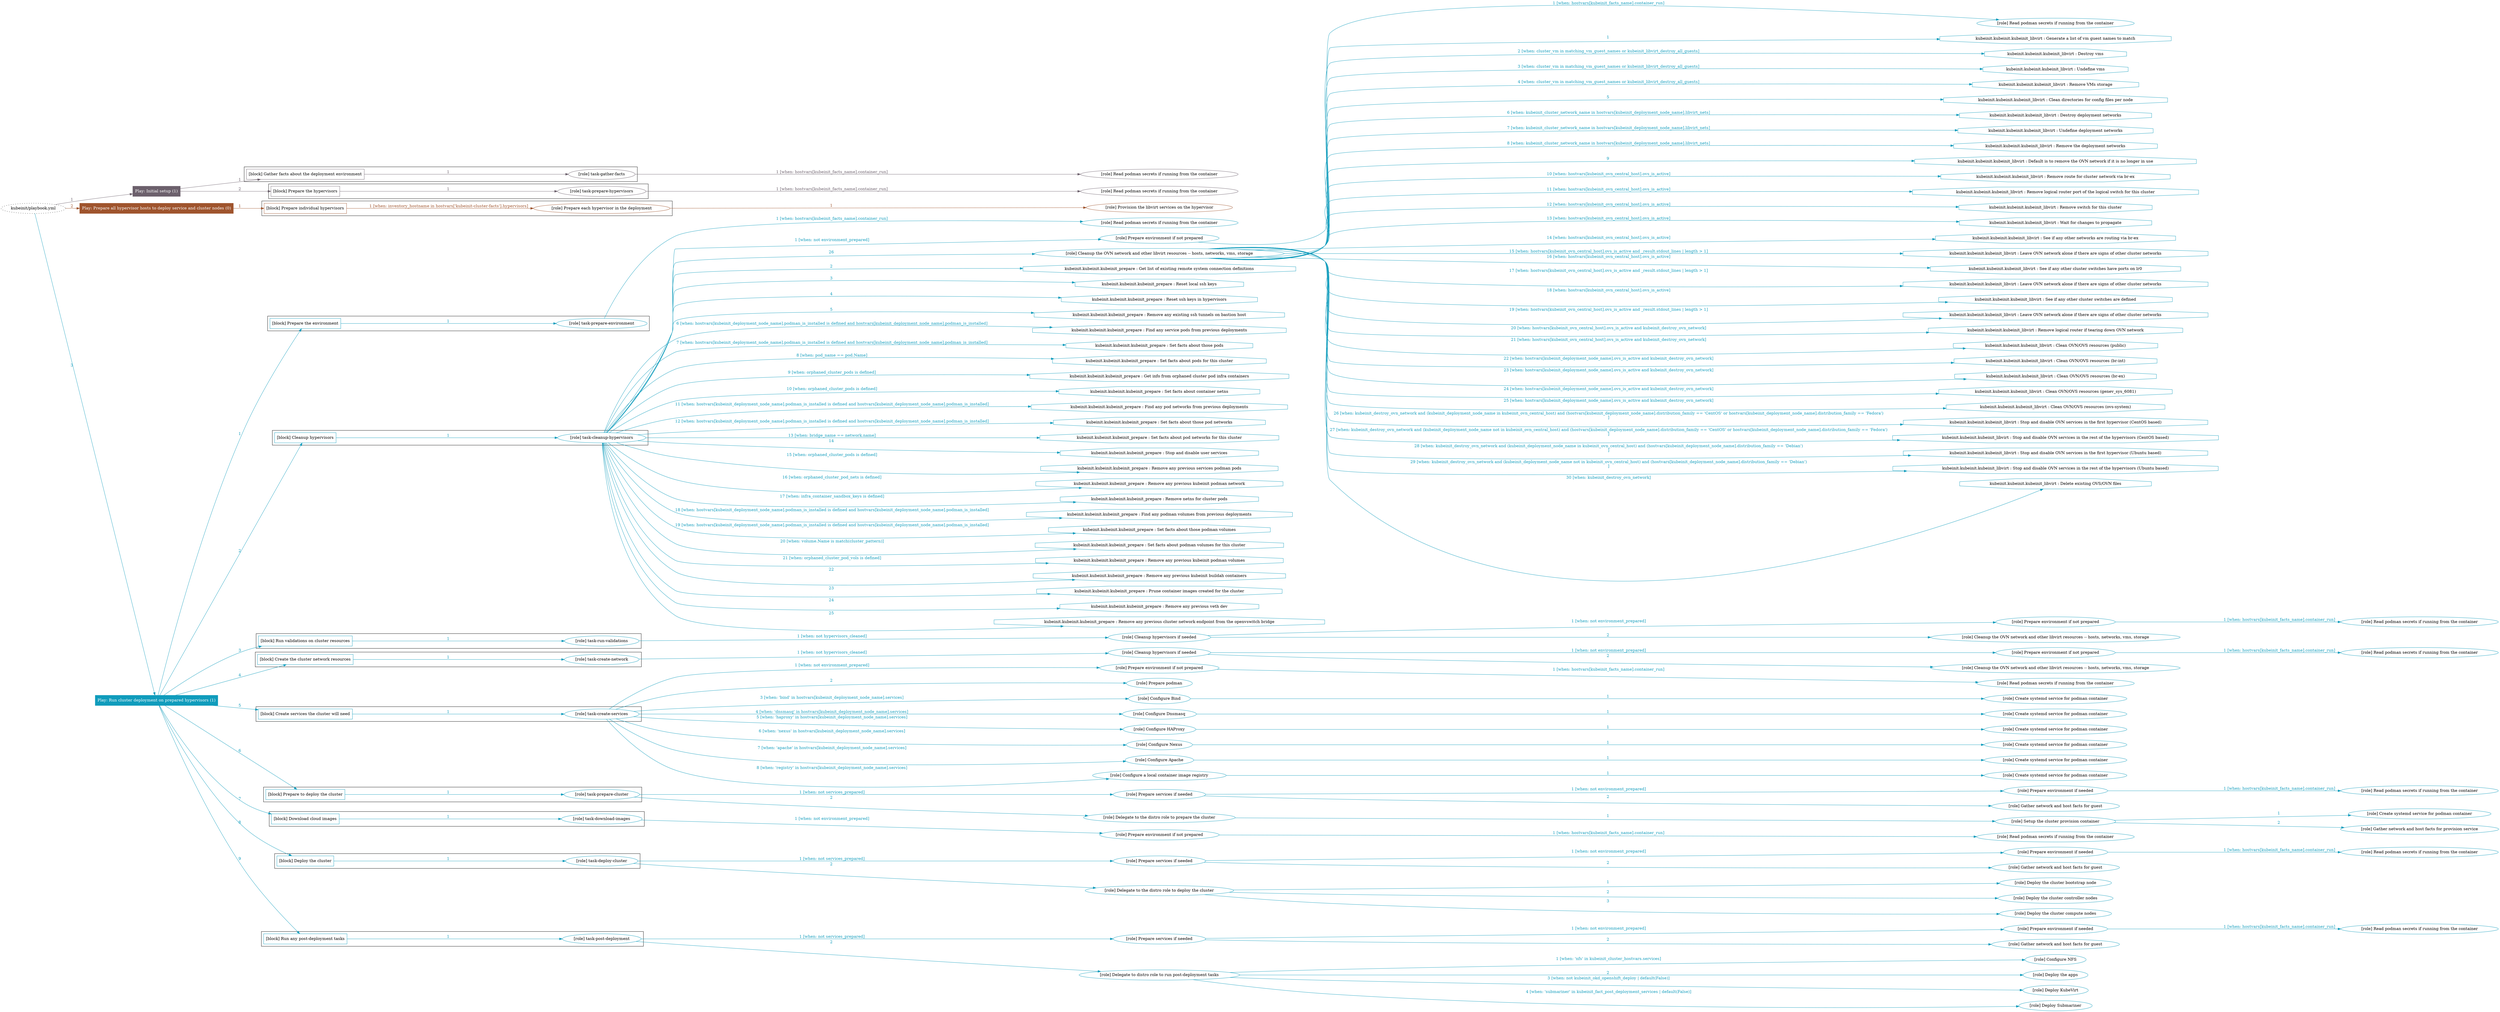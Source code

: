 digraph {
	graph [concentrate=true ordering=in rankdir=LR ratio=fill]
	edge [esep=5 sep=10]
	"kubeinit/playbook.yml" [id=root_node style=dotted]
	play_7ce07283 [label="Play: Initial setup (1)" color="#6c606c" fontcolor="#ffffff" id=play_7ce07283 shape=box style=filled tooltip=localhost]
	"kubeinit/playbook.yml" -> play_7ce07283 [label="1 " color="#6c606c" fontcolor="#6c606c" id=edge_ab648155 labeltooltip="1 " tooltip="1 "]
	subgraph "Read podman secrets if running from the container" {
		role_1d7cd7a5 [label="[role] Read podman secrets if running from the container" color="#6c606c" id=role_1d7cd7a5 tooltip="Read podman secrets if running from the container"]
	}
	subgraph "task-gather-facts" {
		role_a1975a27 [label="[role] task-gather-facts" color="#6c606c" id=role_a1975a27 tooltip="task-gather-facts"]
		role_a1975a27 -> role_1d7cd7a5 [label="1 [when: hostvars[kubeinit_facts_name].container_run]" color="#6c606c" fontcolor="#6c606c" id=edge_8298502c labeltooltip="1 [when: hostvars[kubeinit_facts_name].container_run]" tooltip="1 [when: hostvars[kubeinit_facts_name].container_run]"]
	}
	subgraph "Read podman secrets if running from the container" {
		role_a0ceb598 [label="[role] Read podman secrets if running from the container" color="#6c606c" id=role_a0ceb598 tooltip="Read podman secrets if running from the container"]
	}
	subgraph "task-prepare-hypervisors" {
		role_6a0e943c [label="[role] task-prepare-hypervisors" color="#6c606c" id=role_6a0e943c tooltip="task-prepare-hypervisors"]
		role_6a0e943c -> role_a0ceb598 [label="1 [when: hostvars[kubeinit_facts_name].container_run]" color="#6c606c" fontcolor="#6c606c" id=edge_dfb7cd92 labeltooltip="1 [when: hostvars[kubeinit_facts_name].container_run]" tooltip="1 [when: hostvars[kubeinit_facts_name].container_run]"]
	}
	subgraph "Play: Initial setup (1)" {
		play_7ce07283 -> block_84b85838 [label=1 color="#6c606c" fontcolor="#6c606c" id=edge_67232bbb labeltooltip=1 tooltip=1]
		subgraph cluster_block_84b85838 {
			block_84b85838 [label="[block] Gather facts about the deployment environment" color="#6c606c" id=block_84b85838 labeltooltip="Gather facts about the deployment environment" shape=box tooltip="Gather facts about the deployment environment"]
			block_84b85838 -> role_a1975a27 [label="1 " color="#6c606c" fontcolor="#6c606c" id=edge_656fdf6f labeltooltip="1 " tooltip="1 "]
		}
		play_7ce07283 -> block_c088a828 [label=2 color="#6c606c" fontcolor="#6c606c" id=edge_4413d29b labeltooltip=2 tooltip=2]
		subgraph cluster_block_c088a828 {
			block_c088a828 [label="[block] Prepare the hypervisors" color="#6c606c" id=block_c088a828 labeltooltip="Prepare the hypervisors" shape=box tooltip="Prepare the hypervisors"]
			block_c088a828 -> role_6a0e943c [label="1 " color="#6c606c" fontcolor="#6c606c" id=edge_bd5ff105 labeltooltip="1 " tooltip="1 "]
		}
	}
	play_f2fbcece [label="Play: Prepare all hypervisor hosts to deploy service and cluster nodes (0)" color="#9f542d" fontcolor="#ffffff" id=play_f2fbcece shape=box style=filled tooltip="Play: Prepare all hypervisor hosts to deploy service and cluster nodes (0)"]
	"kubeinit/playbook.yml" -> play_f2fbcece [label="2 " color="#9f542d" fontcolor="#9f542d" id=edge_5eee9ccd labeltooltip="2 " tooltip="2 "]
	subgraph "Provision the libvirt services on the hypervisor" {
		role_cdbfd213 [label="[role] Provision the libvirt services on the hypervisor" color="#9f542d" id=role_cdbfd213 tooltip="Provision the libvirt services on the hypervisor"]
	}
	subgraph "Prepare each hypervisor in the deployment" {
		role_f8763ce6 [label="[role] Prepare each hypervisor in the deployment" color="#9f542d" id=role_f8763ce6 tooltip="Prepare each hypervisor in the deployment"]
		role_f8763ce6 -> role_cdbfd213 [label="1 " color="#9f542d" fontcolor="#9f542d" id=edge_bef4ae54 labeltooltip="1 " tooltip="1 "]
	}
	subgraph "Play: Prepare all hypervisor hosts to deploy service and cluster nodes (0)" {
		play_f2fbcece -> block_8afe90f5 [label=1 color="#9f542d" fontcolor="#9f542d" id=edge_9f8c5c20 labeltooltip=1 tooltip=1]
		subgraph cluster_block_8afe90f5 {
			block_8afe90f5 [label="[block] Prepare individual hypervisors" color="#9f542d" id=block_8afe90f5 labeltooltip="Prepare individual hypervisors" shape=box tooltip="Prepare individual hypervisors"]
			block_8afe90f5 -> role_f8763ce6 [label="1 [when: inventory_hostname in hostvars['kubeinit-cluster-facts'].hypervisors]" color="#9f542d" fontcolor="#9f542d" id=edge_0e2db06c labeltooltip="1 [when: inventory_hostname in hostvars['kubeinit-cluster-facts'].hypervisors]" tooltip="1 [when: inventory_hostname in hostvars['kubeinit-cluster-facts'].hypervisors]"]
		}
	}
	play_aa8fb765 [label="Play: Run cluster deployment on prepared hypervisors (1)" color="#109cbc" fontcolor="#ffffff" id=play_aa8fb765 shape=box style=filled tooltip=localhost]
	"kubeinit/playbook.yml" -> play_aa8fb765 [label="3 " color="#109cbc" fontcolor="#109cbc" id=edge_6b703ed3 labeltooltip="3 " tooltip="3 "]
	subgraph "Read podman secrets if running from the container" {
		role_caafb275 [label="[role] Read podman secrets if running from the container" color="#109cbc" id=role_caafb275 tooltip="Read podman secrets if running from the container"]
	}
	subgraph "task-prepare-environment" {
		role_0d09ee5e [label="[role] task-prepare-environment" color="#109cbc" id=role_0d09ee5e tooltip="task-prepare-environment"]
		role_0d09ee5e -> role_caafb275 [label="1 [when: hostvars[kubeinit_facts_name].container_run]" color="#109cbc" fontcolor="#109cbc" id=edge_556b2f7b labeltooltip="1 [when: hostvars[kubeinit_facts_name].container_run]" tooltip="1 [when: hostvars[kubeinit_facts_name].container_run]"]
	}
	subgraph "Read podman secrets if running from the container" {
		role_e364e869 [label="[role] Read podman secrets if running from the container" color="#109cbc" id=role_e364e869 tooltip="Read podman secrets if running from the container"]
	}
	subgraph "Prepare environment if not prepared" {
		role_a2fae7d1 [label="[role] Prepare environment if not prepared" color="#109cbc" id=role_a2fae7d1 tooltip="Prepare environment if not prepared"]
		role_a2fae7d1 -> role_e364e869 [label="1 [when: hostvars[kubeinit_facts_name].container_run]" color="#109cbc" fontcolor="#109cbc" id=edge_6293282b labeltooltip="1 [when: hostvars[kubeinit_facts_name].container_run]" tooltip="1 [when: hostvars[kubeinit_facts_name].container_run]"]
	}
	subgraph "Cleanup the OVN network and other libvirt resources -- hosts, networks, vms, storage" {
		role_55640f33 [label="[role] Cleanup the OVN network and other libvirt resources -- hosts, networks, vms, storage" color="#109cbc" id=role_55640f33 tooltip="Cleanup the OVN network and other libvirt resources -- hosts, networks, vms, storage"]
		task_8f6b7d07 [label="kubeinit.kubeinit.kubeinit_libvirt : Generate a list of vm guest names to match" color="#109cbc" id=task_8f6b7d07 shape=octagon tooltip="kubeinit.kubeinit.kubeinit_libvirt : Generate a list of vm guest names to match"]
		role_55640f33 -> task_8f6b7d07 [label="1 " color="#109cbc" fontcolor="#109cbc" id=edge_3fa55539 labeltooltip="1 " tooltip="1 "]
		task_991ea199 [label="kubeinit.kubeinit.kubeinit_libvirt : Destroy vms" color="#109cbc" id=task_991ea199 shape=octagon tooltip="kubeinit.kubeinit.kubeinit_libvirt : Destroy vms"]
		role_55640f33 -> task_991ea199 [label="2 [when: cluster_vm in matching_vm_guest_names or kubeinit_libvirt_destroy_all_guests]" color="#109cbc" fontcolor="#109cbc" id=edge_344dc7c5 labeltooltip="2 [when: cluster_vm in matching_vm_guest_names or kubeinit_libvirt_destroy_all_guests]" tooltip="2 [when: cluster_vm in matching_vm_guest_names or kubeinit_libvirt_destroy_all_guests]"]
		task_a4d820ef [label="kubeinit.kubeinit.kubeinit_libvirt : Undefine vms" color="#109cbc" id=task_a4d820ef shape=octagon tooltip="kubeinit.kubeinit.kubeinit_libvirt : Undefine vms"]
		role_55640f33 -> task_a4d820ef [label="3 [when: cluster_vm in matching_vm_guest_names or kubeinit_libvirt_destroy_all_guests]" color="#109cbc" fontcolor="#109cbc" id=edge_bbf5788b labeltooltip="3 [when: cluster_vm in matching_vm_guest_names or kubeinit_libvirt_destroy_all_guests]" tooltip="3 [when: cluster_vm in matching_vm_guest_names or kubeinit_libvirt_destroy_all_guests]"]
		task_ec9c20f4 [label="kubeinit.kubeinit.kubeinit_libvirt : Remove VMs storage" color="#109cbc" id=task_ec9c20f4 shape=octagon tooltip="kubeinit.kubeinit.kubeinit_libvirt : Remove VMs storage"]
		role_55640f33 -> task_ec9c20f4 [label="4 [when: cluster_vm in matching_vm_guest_names or kubeinit_libvirt_destroy_all_guests]" color="#109cbc" fontcolor="#109cbc" id=edge_38468b23 labeltooltip="4 [when: cluster_vm in matching_vm_guest_names or kubeinit_libvirt_destroy_all_guests]" tooltip="4 [when: cluster_vm in matching_vm_guest_names or kubeinit_libvirt_destroy_all_guests]"]
		task_17b4b72e [label="kubeinit.kubeinit.kubeinit_libvirt : Clean directories for config files per node" color="#109cbc" id=task_17b4b72e shape=octagon tooltip="kubeinit.kubeinit.kubeinit_libvirt : Clean directories for config files per node"]
		role_55640f33 -> task_17b4b72e [label="5 " color="#109cbc" fontcolor="#109cbc" id=edge_30edb1db labeltooltip="5 " tooltip="5 "]
		task_9cc71a3f [label="kubeinit.kubeinit.kubeinit_libvirt : Destroy deployment networks" color="#109cbc" id=task_9cc71a3f shape=octagon tooltip="kubeinit.kubeinit.kubeinit_libvirt : Destroy deployment networks"]
		role_55640f33 -> task_9cc71a3f [label="6 [when: kubeinit_cluster_network_name in hostvars[kubeinit_deployment_node_name].libvirt_nets]" color="#109cbc" fontcolor="#109cbc" id=edge_59146d42 labeltooltip="6 [when: kubeinit_cluster_network_name in hostvars[kubeinit_deployment_node_name].libvirt_nets]" tooltip="6 [when: kubeinit_cluster_network_name in hostvars[kubeinit_deployment_node_name].libvirt_nets]"]
		task_d4451bb8 [label="kubeinit.kubeinit.kubeinit_libvirt : Undefine deployment networks" color="#109cbc" id=task_d4451bb8 shape=octagon tooltip="kubeinit.kubeinit.kubeinit_libvirt : Undefine deployment networks"]
		role_55640f33 -> task_d4451bb8 [label="7 [when: kubeinit_cluster_network_name in hostvars[kubeinit_deployment_node_name].libvirt_nets]" color="#109cbc" fontcolor="#109cbc" id=edge_1b2b99fb labeltooltip="7 [when: kubeinit_cluster_network_name in hostvars[kubeinit_deployment_node_name].libvirt_nets]" tooltip="7 [when: kubeinit_cluster_network_name in hostvars[kubeinit_deployment_node_name].libvirt_nets]"]
		task_8df2decd [label="kubeinit.kubeinit.kubeinit_libvirt : Remove the deployment networks" color="#109cbc" id=task_8df2decd shape=octagon tooltip="kubeinit.kubeinit.kubeinit_libvirt : Remove the deployment networks"]
		role_55640f33 -> task_8df2decd [label="8 [when: kubeinit_cluster_network_name in hostvars[kubeinit_deployment_node_name].libvirt_nets]" color="#109cbc" fontcolor="#109cbc" id=edge_368ac1aa labeltooltip="8 [when: kubeinit_cluster_network_name in hostvars[kubeinit_deployment_node_name].libvirt_nets]" tooltip="8 [when: kubeinit_cluster_network_name in hostvars[kubeinit_deployment_node_name].libvirt_nets]"]
		task_489c5ab5 [label="kubeinit.kubeinit.kubeinit_libvirt : Default is to remove the OVN network if it is no longer in use" color="#109cbc" id=task_489c5ab5 shape=octagon tooltip="kubeinit.kubeinit.kubeinit_libvirt : Default is to remove the OVN network if it is no longer in use"]
		role_55640f33 -> task_489c5ab5 [label="9 " color="#109cbc" fontcolor="#109cbc" id=edge_668341fb labeltooltip="9 " tooltip="9 "]
		task_8954843e [label="kubeinit.kubeinit.kubeinit_libvirt : Remove route for cluster network via br-ex" color="#109cbc" id=task_8954843e shape=octagon tooltip="kubeinit.kubeinit.kubeinit_libvirt : Remove route for cluster network via br-ex"]
		role_55640f33 -> task_8954843e [label="10 [when: hostvars[kubeinit_ovn_central_host].ovs_is_active]" color="#109cbc" fontcolor="#109cbc" id=edge_29a0bfa0 labeltooltip="10 [when: hostvars[kubeinit_ovn_central_host].ovs_is_active]" tooltip="10 [when: hostvars[kubeinit_ovn_central_host].ovs_is_active]"]
		task_dd996ae8 [label="kubeinit.kubeinit.kubeinit_libvirt : Remove logical router port of the logical switch for this cluster" color="#109cbc" id=task_dd996ae8 shape=octagon tooltip="kubeinit.kubeinit.kubeinit_libvirt : Remove logical router port of the logical switch for this cluster"]
		role_55640f33 -> task_dd996ae8 [label="11 [when: hostvars[kubeinit_ovn_central_host].ovs_is_active]" color="#109cbc" fontcolor="#109cbc" id=edge_e532ce1c labeltooltip="11 [when: hostvars[kubeinit_ovn_central_host].ovs_is_active]" tooltip="11 [when: hostvars[kubeinit_ovn_central_host].ovs_is_active]"]
		task_c5e84f59 [label="kubeinit.kubeinit.kubeinit_libvirt : Remove switch for this cluster" color="#109cbc" id=task_c5e84f59 shape=octagon tooltip="kubeinit.kubeinit.kubeinit_libvirt : Remove switch for this cluster"]
		role_55640f33 -> task_c5e84f59 [label="12 [when: hostvars[kubeinit_ovn_central_host].ovs_is_active]" color="#109cbc" fontcolor="#109cbc" id=edge_fdc90e19 labeltooltip="12 [when: hostvars[kubeinit_ovn_central_host].ovs_is_active]" tooltip="12 [when: hostvars[kubeinit_ovn_central_host].ovs_is_active]"]
		task_ada3ea4c [label="kubeinit.kubeinit.kubeinit_libvirt : Wait for changes to propagate" color="#109cbc" id=task_ada3ea4c shape=octagon tooltip="kubeinit.kubeinit.kubeinit_libvirt : Wait for changes to propagate"]
		role_55640f33 -> task_ada3ea4c [label="13 [when: hostvars[kubeinit_ovn_central_host].ovs_is_active]" color="#109cbc" fontcolor="#109cbc" id=edge_5c32fea0 labeltooltip="13 [when: hostvars[kubeinit_ovn_central_host].ovs_is_active]" tooltip="13 [when: hostvars[kubeinit_ovn_central_host].ovs_is_active]"]
		task_10d482c1 [label="kubeinit.kubeinit.kubeinit_libvirt : See if any other networks are routing via br-ex" color="#109cbc" id=task_10d482c1 shape=octagon tooltip="kubeinit.kubeinit.kubeinit_libvirt : See if any other networks are routing via br-ex"]
		role_55640f33 -> task_10d482c1 [label="14 [when: hostvars[kubeinit_ovn_central_host].ovs_is_active]" color="#109cbc" fontcolor="#109cbc" id=edge_51ba48e0 labeltooltip="14 [when: hostvars[kubeinit_ovn_central_host].ovs_is_active]" tooltip="14 [when: hostvars[kubeinit_ovn_central_host].ovs_is_active]"]
		task_18033a4f [label="kubeinit.kubeinit.kubeinit_libvirt : Leave OVN network alone if there are signs of other cluster networks" color="#109cbc" id=task_18033a4f shape=octagon tooltip="kubeinit.kubeinit.kubeinit_libvirt : Leave OVN network alone if there are signs of other cluster networks"]
		role_55640f33 -> task_18033a4f [label="15 [when: hostvars[kubeinit_ovn_central_host].ovs_is_active and _result.stdout_lines | length > 1]" color="#109cbc" fontcolor="#109cbc" id=edge_dc621241 labeltooltip="15 [when: hostvars[kubeinit_ovn_central_host].ovs_is_active and _result.stdout_lines | length > 1]" tooltip="15 [when: hostvars[kubeinit_ovn_central_host].ovs_is_active and _result.stdout_lines | length > 1]"]
		task_7df0b680 [label="kubeinit.kubeinit.kubeinit_libvirt : See if any other cluster switches have ports on lr0" color="#109cbc" id=task_7df0b680 shape=octagon tooltip="kubeinit.kubeinit.kubeinit_libvirt : See if any other cluster switches have ports on lr0"]
		role_55640f33 -> task_7df0b680 [label="16 [when: hostvars[kubeinit_ovn_central_host].ovs_is_active]" color="#109cbc" fontcolor="#109cbc" id=edge_982f5ce0 labeltooltip="16 [when: hostvars[kubeinit_ovn_central_host].ovs_is_active]" tooltip="16 [when: hostvars[kubeinit_ovn_central_host].ovs_is_active]"]
		task_290ab3f0 [label="kubeinit.kubeinit.kubeinit_libvirt : Leave OVN network alone if there are signs of other cluster networks" color="#109cbc" id=task_290ab3f0 shape=octagon tooltip="kubeinit.kubeinit.kubeinit_libvirt : Leave OVN network alone if there are signs of other cluster networks"]
		role_55640f33 -> task_290ab3f0 [label="17 [when: hostvars[kubeinit_ovn_central_host].ovs_is_active and _result.stdout_lines | length > 1]" color="#109cbc" fontcolor="#109cbc" id=edge_a6745d8c labeltooltip="17 [when: hostvars[kubeinit_ovn_central_host].ovs_is_active and _result.stdout_lines | length > 1]" tooltip="17 [when: hostvars[kubeinit_ovn_central_host].ovs_is_active and _result.stdout_lines | length > 1]"]
		task_61194f8f [label="kubeinit.kubeinit.kubeinit_libvirt : See if any other cluster switches are defined" color="#109cbc" id=task_61194f8f shape=octagon tooltip="kubeinit.kubeinit.kubeinit_libvirt : See if any other cluster switches are defined"]
		role_55640f33 -> task_61194f8f [label="18 [when: hostvars[kubeinit_ovn_central_host].ovs_is_active]" color="#109cbc" fontcolor="#109cbc" id=edge_2c577bb2 labeltooltip="18 [when: hostvars[kubeinit_ovn_central_host].ovs_is_active]" tooltip="18 [when: hostvars[kubeinit_ovn_central_host].ovs_is_active]"]
		task_321d6d0c [label="kubeinit.kubeinit.kubeinit_libvirt : Leave OVN network alone if there are signs of other cluster networks" color="#109cbc" id=task_321d6d0c shape=octagon tooltip="kubeinit.kubeinit.kubeinit_libvirt : Leave OVN network alone if there are signs of other cluster networks"]
		role_55640f33 -> task_321d6d0c [label="19 [when: hostvars[kubeinit_ovn_central_host].ovs_is_active and _result.stdout_lines | length > 1]" color="#109cbc" fontcolor="#109cbc" id=edge_ea04cc3d labeltooltip="19 [when: hostvars[kubeinit_ovn_central_host].ovs_is_active and _result.stdout_lines | length > 1]" tooltip="19 [when: hostvars[kubeinit_ovn_central_host].ovs_is_active and _result.stdout_lines | length > 1]"]
		task_0e2d196e [label="kubeinit.kubeinit.kubeinit_libvirt : Remove logical router if tearing down OVN network" color="#109cbc" id=task_0e2d196e shape=octagon tooltip="kubeinit.kubeinit.kubeinit_libvirt : Remove logical router if tearing down OVN network"]
		role_55640f33 -> task_0e2d196e [label="20 [when: hostvars[kubeinit_ovn_central_host].ovs_is_active and kubeinit_destroy_ovn_network]" color="#109cbc" fontcolor="#109cbc" id=edge_0f1d146e labeltooltip="20 [when: hostvars[kubeinit_ovn_central_host].ovs_is_active and kubeinit_destroy_ovn_network]" tooltip="20 [when: hostvars[kubeinit_ovn_central_host].ovs_is_active and kubeinit_destroy_ovn_network]"]
		task_413323e5 [label="kubeinit.kubeinit.kubeinit_libvirt : Clean OVN/OVS resources (public)" color="#109cbc" id=task_413323e5 shape=octagon tooltip="kubeinit.kubeinit.kubeinit_libvirt : Clean OVN/OVS resources (public)"]
		role_55640f33 -> task_413323e5 [label="21 [when: hostvars[kubeinit_ovn_central_host].ovs_is_active and kubeinit_destroy_ovn_network]" color="#109cbc" fontcolor="#109cbc" id=edge_0a3e233e labeltooltip="21 [when: hostvars[kubeinit_ovn_central_host].ovs_is_active and kubeinit_destroy_ovn_network]" tooltip="21 [when: hostvars[kubeinit_ovn_central_host].ovs_is_active and kubeinit_destroy_ovn_network]"]
		task_7f114550 [label="kubeinit.kubeinit.kubeinit_libvirt : Clean OVN/OVS resources (br-int)" color="#109cbc" id=task_7f114550 shape=octagon tooltip="kubeinit.kubeinit.kubeinit_libvirt : Clean OVN/OVS resources (br-int)"]
		role_55640f33 -> task_7f114550 [label="22 [when: hostvars[kubeinit_deployment_node_name].ovs_is_active and kubeinit_destroy_ovn_network]" color="#109cbc" fontcolor="#109cbc" id=edge_831968b7 labeltooltip="22 [when: hostvars[kubeinit_deployment_node_name].ovs_is_active and kubeinit_destroy_ovn_network]" tooltip="22 [when: hostvars[kubeinit_deployment_node_name].ovs_is_active and kubeinit_destroy_ovn_network]"]
		task_c98f8fba [label="kubeinit.kubeinit.kubeinit_libvirt : Clean OVN/OVS resources (br-ex)" color="#109cbc" id=task_c98f8fba shape=octagon tooltip="kubeinit.kubeinit.kubeinit_libvirt : Clean OVN/OVS resources (br-ex)"]
		role_55640f33 -> task_c98f8fba [label="23 [when: hostvars[kubeinit_deployment_node_name].ovs_is_active and kubeinit_destroy_ovn_network]" color="#109cbc" fontcolor="#109cbc" id=edge_f7a87117 labeltooltip="23 [when: hostvars[kubeinit_deployment_node_name].ovs_is_active and kubeinit_destroy_ovn_network]" tooltip="23 [when: hostvars[kubeinit_deployment_node_name].ovs_is_active and kubeinit_destroy_ovn_network]"]
		task_e5c8cf37 [label="kubeinit.kubeinit.kubeinit_libvirt : Clean OVN/OVS resources (genev_sys_6081)" color="#109cbc" id=task_e5c8cf37 shape=octagon tooltip="kubeinit.kubeinit.kubeinit_libvirt : Clean OVN/OVS resources (genev_sys_6081)"]
		role_55640f33 -> task_e5c8cf37 [label="24 [when: hostvars[kubeinit_deployment_node_name].ovs_is_active and kubeinit_destroy_ovn_network]" color="#109cbc" fontcolor="#109cbc" id=edge_37c2eb43 labeltooltip="24 [when: hostvars[kubeinit_deployment_node_name].ovs_is_active and kubeinit_destroy_ovn_network]" tooltip="24 [when: hostvars[kubeinit_deployment_node_name].ovs_is_active and kubeinit_destroy_ovn_network]"]
		task_41f85b43 [label="kubeinit.kubeinit.kubeinit_libvirt : Clean OVN/OVS resources (ovs-system)" color="#109cbc" id=task_41f85b43 shape=octagon tooltip="kubeinit.kubeinit.kubeinit_libvirt : Clean OVN/OVS resources (ovs-system)"]
		role_55640f33 -> task_41f85b43 [label="25 [when: hostvars[kubeinit_deployment_node_name].ovs_is_active and kubeinit_destroy_ovn_network]" color="#109cbc" fontcolor="#109cbc" id=edge_aff68711 labeltooltip="25 [when: hostvars[kubeinit_deployment_node_name].ovs_is_active and kubeinit_destroy_ovn_network]" tooltip="25 [when: hostvars[kubeinit_deployment_node_name].ovs_is_active and kubeinit_destroy_ovn_network]"]
		task_aa74915b [label="kubeinit.kubeinit.kubeinit_libvirt : Stop and disable OVN services in the first hypervisor (CentOS based)" color="#109cbc" id=task_aa74915b shape=octagon tooltip="kubeinit.kubeinit.kubeinit_libvirt : Stop and disable OVN services in the first hypervisor (CentOS based)"]
		role_55640f33 -> task_aa74915b [label="26 [when: kubeinit_destroy_ovn_network and (kubeinit_deployment_node_name in kubeinit_ovn_central_host) and (hostvars[kubeinit_deployment_node_name].distribution_family == 'CentOS' or hostvars[kubeinit_deployment_node_name].distribution_family == 'Fedora')
]" color="#109cbc" fontcolor="#109cbc" id=edge_d2b9e515 labeltooltip="26 [when: kubeinit_destroy_ovn_network and (kubeinit_deployment_node_name in kubeinit_ovn_central_host) and (hostvars[kubeinit_deployment_node_name].distribution_family == 'CentOS' or hostvars[kubeinit_deployment_node_name].distribution_family == 'Fedora')
]" tooltip="26 [when: kubeinit_destroy_ovn_network and (kubeinit_deployment_node_name in kubeinit_ovn_central_host) and (hostvars[kubeinit_deployment_node_name].distribution_family == 'CentOS' or hostvars[kubeinit_deployment_node_name].distribution_family == 'Fedora')
]"]
		task_ce3deba4 [label="kubeinit.kubeinit.kubeinit_libvirt : Stop and disable OVN services in the rest of the hypervisors (CentOS based)" color="#109cbc" id=task_ce3deba4 shape=octagon tooltip="kubeinit.kubeinit.kubeinit_libvirt : Stop and disable OVN services in the rest of the hypervisors (CentOS based)"]
		role_55640f33 -> task_ce3deba4 [label="27 [when: kubeinit_destroy_ovn_network and (kubeinit_deployment_node_name not in kubeinit_ovn_central_host) and (hostvars[kubeinit_deployment_node_name].distribution_family == 'CentOS' or hostvars[kubeinit_deployment_node_name].distribution_family == 'Fedora')
]" color="#109cbc" fontcolor="#109cbc" id=edge_93a79254 labeltooltip="27 [when: kubeinit_destroy_ovn_network and (kubeinit_deployment_node_name not in kubeinit_ovn_central_host) and (hostvars[kubeinit_deployment_node_name].distribution_family == 'CentOS' or hostvars[kubeinit_deployment_node_name].distribution_family == 'Fedora')
]" tooltip="27 [when: kubeinit_destroy_ovn_network and (kubeinit_deployment_node_name not in kubeinit_ovn_central_host) and (hostvars[kubeinit_deployment_node_name].distribution_family == 'CentOS' or hostvars[kubeinit_deployment_node_name].distribution_family == 'Fedora')
]"]
		task_78f90348 [label="kubeinit.kubeinit.kubeinit_libvirt : Stop and disable OVN services in the first hypervisor (Ubuntu based)" color="#109cbc" id=task_78f90348 shape=octagon tooltip="kubeinit.kubeinit.kubeinit_libvirt : Stop and disable OVN services in the first hypervisor (Ubuntu based)"]
		role_55640f33 -> task_78f90348 [label="28 [when: kubeinit_destroy_ovn_network and (kubeinit_deployment_node_name in kubeinit_ovn_central_host) and (hostvars[kubeinit_deployment_node_name].distribution_family == 'Debian')
]" color="#109cbc" fontcolor="#109cbc" id=edge_c9349e47 labeltooltip="28 [when: kubeinit_destroy_ovn_network and (kubeinit_deployment_node_name in kubeinit_ovn_central_host) and (hostvars[kubeinit_deployment_node_name].distribution_family == 'Debian')
]" tooltip="28 [when: kubeinit_destroy_ovn_network and (kubeinit_deployment_node_name in kubeinit_ovn_central_host) and (hostvars[kubeinit_deployment_node_name].distribution_family == 'Debian')
]"]
		task_f3dbba58 [label="kubeinit.kubeinit.kubeinit_libvirt : Stop and disable OVN services in the rest of the hypervisors (Ubuntu based)" color="#109cbc" id=task_f3dbba58 shape=octagon tooltip="kubeinit.kubeinit.kubeinit_libvirt : Stop and disable OVN services in the rest of the hypervisors (Ubuntu based)"]
		role_55640f33 -> task_f3dbba58 [label="29 [when: kubeinit_destroy_ovn_network and (kubeinit_deployment_node_name not in kubeinit_ovn_central_host) and (hostvars[kubeinit_deployment_node_name].distribution_family == 'Debian')
]" color="#109cbc" fontcolor="#109cbc" id=edge_bd91157d labeltooltip="29 [when: kubeinit_destroy_ovn_network and (kubeinit_deployment_node_name not in kubeinit_ovn_central_host) and (hostvars[kubeinit_deployment_node_name].distribution_family == 'Debian')
]" tooltip="29 [when: kubeinit_destroy_ovn_network and (kubeinit_deployment_node_name not in kubeinit_ovn_central_host) and (hostvars[kubeinit_deployment_node_name].distribution_family == 'Debian')
]"]
		task_7622ab95 [label="kubeinit.kubeinit.kubeinit_libvirt : Delete existing OVS/OVN files" color="#109cbc" id=task_7622ab95 shape=octagon tooltip="kubeinit.kubeinit.kubeinit_libvirt : Delete existing OVS/OVN files"]
		role_55640f33 -> task_7622ab95 [label="30 [when: kubeinit_destroy_ovn_network]" color="#109cbc" fontcolor="#109cbc" id=edge_d7d580ea labeltooltip="30 [when: kubeinit_destroy_ovn_network]" tooltip="30 [when: kubeinit_destroy_ovn_network]"]
	}
	subgraph "task-cleanup-hypervisors" {
		role_3f5da18e [label="[role] task-cleanup-hypervisors" color="#109cbc" id=role_3f5da18e tooltip="task-cleanup-hypervisors"]
		role_3f5da18e -> role_a2fae7d1 [label="1 [when: not environment_prepared]" color="#109cbc" fontcolor="#109cbc" id=edge_304e0dcf labeltooltip="1 [when: not environment_prepared]" tooltip="1 [when: not environment_prepared]"]
		task_ea5a5d9b [label="kubeinit.kubeinit.kubeinit_prepare : Get list of existing remote system connection definitions" color="#109cbc" id=task_ea5a5d9b shape=octagon tooltip="kubeinit.kubeinit.kubeinit_prepare : Get list of existing remote system connection definitions"]
		role_3f5da18e -> task_ea5a5d9b [label="2 " color="#109cbc" fontcolor="#109cbc" id=edge_20fb5dfc labeltooltip="2 " tooltip="2 "]
		task_e172547c [label="kubeinit.kubeinit.kubeinit_prepare : Reset local ssh keys" color="#109cbc" id=task_e172547c shape=octagon tooltip="kubeinit.kubeinit.kubeinit_prepare : Reset local ssh keys"]
		role_3f5da18e -> task_e172547c [label="3 " color="#109cbc" fontcolor="#109cbc" id=edge_a7abb3f3 labeltooltip="3 " tooltip="3 "]
		task_d238e9a7 [label="kubeinit.kubeinit.kubeinit_prepare : Reset ssh keys in hypervisors" color="#109cbc" id=task_d238e9a7 shape=octagon tooltip="kubeinit.kubeinit.kubeinit_prepare : Reset ssh keys in hypervisors"]
		role_3f5da18e -> task_d238e9a7 [label="4 " color="#109cbc" fontcolor="#109cbc" id=edge_c79a1dd3 labeltooltip="4 " tooltip="4 "]
		task_5d383034 [label="kubeinit.kubeinit.kubeinit_prepare : Remove any existing ssh tunnels on bastion host" color="#109cbc" id=task_5d383034 shape=octagon tooltip="kubeinit.kubeinit.kubeinit_prepare : Remove any existing ssh tunnels on bastion host"]
		role_3f5da18e -> task_5d383034 [label="5 " color="#109cbc" fontcolor="#109cbc" id=edge_e244de7f labeltooltip="5 " tooltip="5 "]
		task_46330331 [label="kubeinit.kubeinit.kubeinit_prepare : Find any service pods from previous deployments" color="#109cbc" id=task_46330331 shape=octagon tooltip="kubeinit.kubeinit.kubeinit_prepare : Find any service pods from previous deployments"]
		role_3f5da18e -> task_46330331 [label="6 [when: hostvars[kubeinit_deployment_node_name].podman_is_installed is defined and hostvars[kubeinit_deployment_node_name].podman_is_installed]" color="#109cbc" fontcolor="#109cbc" id=edge_9882098b labeltooltip="6 [when: hostvars[kubeinit_deployment_node_name].podman_is_installed is defined and hostvars[kubeinit_deployment_node_name].podman_is_installed]" tooltip="6 [when: hostvars[kubeinit_deployment_node_name].podman_is_installed is defined and hostvars[kubeinit_deployment_node_name].podman_is_installed]"]
		task_ca5d8c24 [label="kubeinit.kubeinit.kubeinit_prepare : Set facts about those pods" color="#109cbc" id=task_ca5d8c24 shape=octagon tooltip="kubeinit.kubeinit.kubeinit_prepare : Set facts about those pods"]
		role_3f5da18e -> task_ca5d8c24 [label="7 [when: hostvars[kubeinit_deployment_node_name].podman_is_installed is defined and hostvars[kubeinit_deployment_node_name].podman_is_installed]" color="#109cbc" fontcolor="#109cbc" id=edge_b1705dad labeltooltip="7 [when: hostvars[kubeinit_deployment_node_name].podman_is_installed is defined and hostvars[kubeinit_deployment_node_name].podman_is_installed]" tooltip="7 [when: hostvars[kubeinit_deployment_node_name].podman_is_installed is defined and hostvars[kubeinit_deployment_node_name].podman_is_installed]"]
		task_feb188c8 [label="kubeinit.kubeinit.kubeinit_prepare : Set facts about pods for this cluster" color="#109cbc" id=task_feb188c8 shape=octagon tooltip="kubeinit.kubeinit.kubeinit_prepare : Set facts about pods for this cluster"]
		role_3f5da18e -> task_feb188c8 [label="8 [when: pod_name == pod.Name]" color="#109cbc" fontcolor="#109cbc" id=edge_bf65d15f labeltooltip="8 [when: pod_name == pod.Name]" tooltip="8 [when: pod_name == pod.Name]"]
		task_b509a44b [label="kubeinit.kubeinit.kubeinit_prepare : Get info from orphaned cluster pod infra containers" color="#109cbc" id=task_b509a44b shape=octagon tooltip="kubeinit.kubeinit.kubeinit_prepare : Get info from orphaned cluster pod infra containers"]
		role_3f5da18e -> task_b509a44b [label="9 [when: orphaned_cluster_pods is defined]" color="#109cbc" fontcolor="#109cbc" id=edge_e1b908d0 labeltooltip="9 [when: orphaned_cluster_pods is defined]" tooltip="9 [when: orphaned_cluster_pods is defined]"]
		task_eb14e1e4 [label="kubeinit.kubeinit.kubeinit_prepare : Set facts about container netns" color="#109cbc" id=task_eb14e1e4 shape=octagon tooltip="kubeinit.kubeinit.kubeinit_prepare : Set facts about container netns"]
		role_3f5da18e -> task_eb14e1e4 [label="10 [when: orphaned_cluster_pods is defined]" color="#109cbc" fontcolor="#109cbc" id=edge_82c6321c labeltooltip="10 [when: orphaned_cluster_pods is defined]" tooltip="10 [when: orphaned_cluster_pods is defined]"]
		task_769ca2f1 [label="kubeinit.kubeinit.kubeinit_prepare : Find any pod networks from previous deployments" color="#109cbc" id=task_769ca2f1 shape=octagon tooltip="kubeinit.kubeinit.kubeinit_prepare : Find any pod networks from previous deployments"]
		role_3f5da18e -> task_769ca2f1 [label="11 [when: hostvars[kubeinit_deployment_node_name].podman_is_installed is defined and hostvars[kubeinit_deployment_node_name].podman_is_installed]" color="#109cbc" fontcolor="#109cbc" id=edge_f7675ae4 labeltooltip="11 [when: hostvars[kubeinit_deployment_node_name].podman_is_installed is defined and hostvars[kubeinit_deployment_node_name].podman_is_installed]" tooltip="11 [when: hostvars[kubeinit_deployment_node_name].podman_is_installed is defined and hostvars[kubeinit_deployment_node_name].podman_is_installed]"]
		task_6147f91c [label="kubeinit.kubeinit.kubeinit_prepare : Set facts about those pod networks" color="#109cbc" id=task_6147f91c shape=octagon tooltip="kubeinit.kubeinit.kubeinit_prepare : Set facts about those pod networks"]
		role_3f5da18e -> task_6147f91c [label="12 [when: hostvars[kubeinit_deployment_node_name].podman_is_installed is defined and hostvars[kubeinit_deployment_node_name].podman_is_installed]" color="#109cbc" fontcolor="#109cbc" id=edge_d053a016 labeltooltip="12 [when: hostvars[kubeinit_deployment_node_name].podman_is_installed is defined and hostvars[kubeinit_deployment_node_name].podman_is_installed]" tooltip="12 [when: hostvars[kubeinit_deployment_node_name].podman_is_installed is defined and hostvars[kubeinit_deployment_node_name].podman_is_installed]"]
		task_2cbc55bf [label="kubeinit.kubeinit.kubeinit_prepare : Set facts about pod networks for this cluster" color="#109cbc" id=task_2cbc55bf shape=octagon tooltip="kubeinit.kubeinit.kubeinit_prepare : Set facts about pod networks for this cluster"]
		role_3f5da18e -> task_2cbc55bf [label="13 [when: bridge_name == network.name]" color="#109cbc" fontcolor="#109cbc" id=edge_b5e67338 labeltooltip="13 [when: bridge_name == network.name]" tooltip="13 [when: bridge_name == network.name]"]
		task_462f4808 [label="kubeinit.kubeinit.kubeinit_prepare : Stop and disable user services" color="#109cbc" id=task_462f4808 shape=octagon tooltip="kubeinit.kubeinit.kubeinit_prepare : Stop and disable user services"]
		role_3f5da18e -> task_462f4808 [label="14 " color="#109cbc" fontcolor="#109cbc" id=edge_c9f14280 labeltooltip="14 " tooltip="14 "]
		task_4b1782a6 [label="kubeinit.kubeinit.kubeinit_prepare : Remove any previous services podman pods" color="#109cbc" id=task_4b1782a6 shape=octagon tooltip="kubeinit.kubeinit.kubeinit_prepare : Remove any previous services podman pods"]
		role_3f5da18e -> task_4b1782a6 [label="15 [when: orphaned_cluster_pods is defined]" color="#109cbc" fontcolor="#109cbc" id=edge_b6206cc8 labeltooltip="15 [when: orphaned_cluster_pods is defined]" tooltip="15 [when: orphaned_cluster_pods is defined]"]
		task_b1b5e0aa [label="kubeinit.kubeinit.kubeinit_prepare : Remove any previous kubeinit podman network" color="#109cbc" id=task_b1b5e0aa shape=octagon tooltip="kubeinit.kubeinit.kubeinit_prepare : Remove any previous kubeinit podman network"]
		role_3f5da18e -> task_b1b5e0aa [label="16 [when: orphaned_cluster_pod_nets is defined]" color="#109cbc" fontcolor="#109cbc" id=edge_e0bc6a8e labeltooltip="16 [when: orphaned_cluster_pod_nets is defined]" tooltip="16 [when: orphaned_cluster_pod_nets is defined]"]
		task_8d054cb6 [label="kubeinit.kubeinit.kubeinit_prepare : Remove netns for cluster pods" color="#109cbc" id=task_8d054cb6 shape=octagon tooltip="kubeinit.kubeinit.kubeinit_prepare : Remove netns for cluster pods"]
		role_3f5da18e -> task_8d054cb6 [label="17 [when: infra_container_sandbox_keys is defined]" color="#109cbc" fontcolor="#109cbc" id=edge_5171c41b labeltooltip="17 [when: infra_container_sandbox_keys is defined]" tooltip="17 [when: infra_container_sandbox_keys is defined]"]
		task_54ee79eb [label="kubeinit.kubeinit.kubeinit_prepare : Find any podman volumes from previous deployments" color="#109cbc" id=task_54ee79eb shape=octagon tooltip="kubeinit.kubeinit.kubeinit_prepare : Find any podman volumes from previous deployments"]
		role_3f5da18e -> task_54ee79eb [label="18 [when: hostvars[kubeinit_deployment_node_name].podman_is_installed is defined and hostvars[kubeinit_deployment_node_name].podman_is_installed]" color="#109cbc" fontcolor="#109cbc" id=edge_6e6e57a4 labeltooltip="18 [when: hostvars[kubeinit_deployment_node_name].podman_is_installed is defined and hostvars[kubeinit_deployment_node_name].podman_is_installed]" tooltip="18 [when: hostvars[kubeinit_deployment_node_name].podman_is_installed is defined and hostvars[kubeinit_deployment_node_name].podman_is_installed]"]
		task_16fd8be5 [label="kubeinit.kubeinit.kubeinit_prepare : Set facts about those podman volumes" color="#109cbc" id=task_16fd8be5 shape=octagon tooltip="kubeinit.kubeinit.kubeinit_prepare : Set facts about those podman volumes"]
		role_3f5da18e -> task_16fd8be5 [label="19 [when: hostvars[kubeinit_deployment_node_name].podman_is_installed is defined and hostvars[kubeinit_deployment_node_name].podman_is_installed]" color="#109cbc" fontcolor="#109cbc" id=edge_c818ff13 labeltooltip="19 [when: hostvars[kubeinit_deployment_node_name].podman_is_installed is defined and hostvars[kubeinit_deployment_node_name].podman_is_installed]" tooltip="19 [when: hostvars[kubeinit_deployment_node_name].podman_is_installed is defined and hostvars[kubeinit_deployment_node_name].podman_is_installed]"]
		task_bdbb3d03 [label="kubeinit.kubeinit.kubeinit_prepare : Set facts about podman volumes for this cluster" color="#109cbc" id=task_bdbb3d03 shape=octagon tooltip="kubeinit.kubeinit.kubeinit_prepare : Set facts about podman volumes for this cluster"]
		role_3f5da18e -> task_bdbb3d03 [label="20 [when: volume.Name is match(cluster_pattern)]" color="#109cbc" fontcolor="#109cbc" id=edge_c009f745 labeltooltip="20 [when: volume.Name is match(cluster_pattern)]" tooltip="20 [when: volume.Name is match(cluster_pattern)]"]
		task_20ef28fd [label="kubeinit.kubeinit.kubeinit_prepare : Remove any previous kubeinit podman volumes" color="#109cbc" id=task_20ef28fd shape=octagon tooltip="kubeinit.kubeinit.kubeinit_prepare : Remove any previous kubeinit podman volumes"]
		role_3f5da18e -> task_20ef28fd [label="21 [when: orphaned_cluster_pod_vols is defined]" color="#109cbc" fontcolor="#109cbc" id=edge_f5ec5064 labeltooltip="21 [when: orphaned_cluster_pod_vols is defined]" tooltip="21 [when: orphaned_cluster_pod_vols is defined]"]
		task_71842d6d [label="kubeinit.kubeinit.kubeinit_prepare : Remove any previous kubeinit buildah containers" color="#109cbc" id=task_71842d6d shape=octagon tooltip="kubeinit.kubeinit.kubeinit_prepare : Remove any previous kubeinit buildah containers"]
		role_3f5da18e -> task_71842d6d [label="22 " color="#109cbc" fontcolor="#109cbc" id=edge_d91aea28 labeltooltip="22 " tooltip="22 "]
		task_4fe43469 [label="kubeinit.kubeinit.kubeinit_prepare : Prune container images created for the cluster" color="#109cbc" id=task_4fe43469 shape=octagon tooltip="kubeinit.kubeinit.kubeinit_prepare : Prune container images created for the cluster"]
		role_3f5da18e -> task_4fe43469 [label="23 " color="#109cbc" fontcolor="#109cbc" id=edge_4e823ee1 labeltooltip="23 " tooltip="23 "]
		task_0b88278e [label="kubeinit.kubeinit.kubeinit_prepare : Remove any previous veth dev" color="#109cbc" id=task_0b88278e shape=octagon tooltip="kubeinit.kubeinit.kubeinit_prepare : Remove any previous veth dev"]
		role_3f5da18e -> task_0b88278e [label="24 " color="#109cbc" fontcolor="#109cbc" id=edge_51983fe3 labeltooltip="24 " tooltip="24 "]
		task_2f1dafa5 [label="kubeinit.kubeinit.kubeinit_prepare : Remove any previous cluster network endpoint from the openvswitch bridge" color="#109cbc" id=task_2f1dafa5 shape=octagon tooltip="kubeinit.kubeinit.kubeinit_prepare : Remove any previous cluster network endpoint from the openvswitch bridge"]
		role_3f5da18e -> task_2f1dafa5 [label="25 " color="#109cbc" fontcolor="#109cbc" id=edge_f99a866a labeltooltip="25 " tooltip="25 "]
		role_3f5da18e -> role_55640f33 [label="26 " color="#109cbc" fontcolor="#109cbc" id=edge_65b2c5ad labeltooltip="26 " tooltip="26 "]
	}
	subgraph "Read podman secrets if running from the container" {
		role_71df156e [label="[role] Read podman secrets if running from the container" color="#109cbc" id=role_71df156e tooltip="Read podman secrets if running from the container"]
	}
	subgraph "Prepare environment if not prepared" {
		role_295938ff [label="[role] Prepare environment if not prepared" color="#109cbc" id=role_295938ff tooltip="Prepare environment if not prepared"]
		role_295938ff -> role_71df156e [label="1 [when: hostvars[kubeinit_facts_name].container_run]" color="#109cbc" fontcolor="#109cbc" id=edge_16e88654 labeltooltip="1 [when: hostvars[kubeinit_facts_name].container_run]" tooltip="1 [when: hostvars[kubeinit_facts_name].container_run]"]
	}
	subgraph "Cleanup the OVN network and other libvirt resources -- hosts, networks, vms, storage" {
		role_c6b9e5e5 [label="[role] Cleanup the OVN network and other libvirt resources -- hosts, networks, vms, storage" color="#109cbc" id=role_c6b9e5e5 tooltip="Cleanup the OVN network and other libvirt resources -- hosts, networks, vms, storage"]
	}
	subgraph "Cleanup hypervisors if needed" {
		role_47dbe787 [label="[role] Cleanup hypervisors if needed" color="#109cbc" id=role_47dbe787 tooltip="Cleanup hypervisors if needed"]
		role_47dbe787 -> role_295938ff [label="1 [when: not environment_prepared]" color="#109cbc" fontcolor="#109cbc" id=edge_ad668dce labeltooltip="1 [when: not environment_prepared]" tooltip="1 [when: not environment_prepared]"]
		role_47dbe787 -> role_c6b9e5e5 [label="2 " color="#109cbc" fontcolor="#109cbc" id=edge_d96fe914 labeltooltip="2 " tooltip="2 "]
	}
	subgraph "task-run-validations" {
		role_144db873 [label="[role] task-run-validations" color="#109cbc" id=role_144db873 tooltip="task-run-validations"]
		role_144db873 -> role_47dbe787 [label="1 [when: not hypervisors_cleaned]" color="#109cbc" fontcolor="#109cbc" id=edge_1b3f6d8b labeltooltip="1 [when: not hypervisors_cleaned]" tooltip="1 [when: not hypervisors_cleaned]"]
	}
	subgraph "Read podman secrets if running from the container" {
		role_a69c9478 [label="[role] Read podman secrets if running from the container" color="#109cbc" id=role_a69c9478 tooltip="Read podman secrets if running from the container"]
	}
	subgraph "Prepare environment if not prepared" {
		role_4afd813a [label="[role] Prepare environment if not prepared" color="#109cbc" id=role_4afd813a tooltip="Prepare environment if not prepared"]
		role_4afd813a -> role_a69c9478 [label="1 [when: hostvars[kubeinit_facts_name].container_run]" color="#109cbc" fontcolor="#109cbc" id=edge_c50bb694 labeltooltip="1 [when: hostvars[kubeinit_facts_name].container_run]" tooltip="1 [when: hostvars[kubeinit_facts_name].container_run]"]
	}
	subgraph "Cleanup the OVN network and other libvirt resources -- hosts, networks, vms, storage" {
		role_ed61b64a [label="[role] Cleanup the OVN network and other libvirt resources -- hosts, networks, vms, storage" color="#109cbc" id=role_ed61b64a tooltip="Cleanup the OVN network and other libvirt resources -- hosts, networks, vms, storage"]
	}
	subgraph "Cleanup hypervisors if needed" {
		role_4f053811 [label="[role] Cleanup hypervisors if needed" color="#109cbc" id=role_4f053811 tooltip="Cleanup hypervisors if needed"]
		role_4f053811 -> role_4afd813a [label="1 [when: not environment_prepared]" color="#109cbc" fontcolor="#109cbc" id=edge_f6d667cb labeltooltip="1 [when: not environment_prepared]" tooltip="1 [when: not environment_prepared]"]
		role_4f053811 -> role_ed61b64a [label="2 " color="#109cbc" fontcolor="#109cbc" id=edge_fc5f7ff8 labeltooltip="2 " tooltip="2 "]
	}
	subgraph "task-create-network" {
		role_d7f03812 [label="[role] task-create-network" color="#109cbc" id=role_d7f03812 tooltip="task-create-network"]
		role_d7f03812 -> role_4f053811 [label="1 [when: not hypervisors_cleaned]" color="#109cbc" fontcolor="#109cbc" id=edge_c2c7366e labeltooltip="1 [when: not hypervisors_cleaned]" tooltip="1 [when: not hypervisors_cleaned]"]
	}
	subgraph "Read podman secrets if running from the container" {
		role_b61abdd6 [label="[role] Read podman secrets if running from the container" color="#109cbc" id=role_b61abdd6 tooltip="Read podman secrets if running from the container"]
	}
	subgraph "Prepare environment if not prepared" {
		role_4748e0cf [label="[role] Prepare environment if not prepared" color="#109cbc" id=role_4748e0cf tooltip="Prepare environment if not prepared"]
		role_4748e0cf -> role_b61abdd6 [label="1 [when: hostvars[kubeinit_facts_name].container_run]" color="#109cbc" fontcolor="#109cbc" id=edge_0477bbbb labeltooltip="1 [when: hostvars[kubeinit_facts_name].container_run]" tooltip="1 [when: hostvars[kubeinit_facts_name].container_run]"]
	}
	subgraph "Prepare podman" {
		role_d6a1a4c1 [label="[role] Prepare podman" color="#109cbc" id=role_d6a1a4c1 tooltip="Prepare podman"]
	}
	subgraph "Create systemd service for podman container" {
		role_b759a9e4 [label="[role] Create systemd service for podman container" color="#109cbc" id=role_b759a9e4 tooltip="Create systemd service for podman container"]
	}
	subgraph "Configure Bind" {
		role_95bc448e [label="[role] Configure Bind" color="#109cbc" id=role_95bc448e tooltip="Configure Bind"]
		role_95bc448e -> role_b759a9e4 [label="1 " color="#109cbc" fontcolor="#109cbc" id=edge_9b38cd2b labeltooltip="1 " tooltip="1 "]
	}
	subgraph "Create systemd service for podman container" {
		role_bb4cbd43 [label="[role] Create systemd service for podman container" color="#109cbc" id=role_bb4cbd43 tooltip="Create systemd service for podman container"]
	}
	subgraph "Configure Dnsmasq" {
		role_eb92d421 [label="[role] Configure Dnsmasq" color="#109cbc" id=role_eb92d421 tooltip="Configure Dnsmasq"]
		role_eb92d421 -> role_bb4cbd43 [label="1 " color="#109cbc" fontcolor="#109cbc" id=edge_4dc77e9e labeltooltip="1 " tooltip="1 "]
	}
	subgraph "Create systemd service for podman container" {
		role_607fbef1 [label="[role] Create systemd service for podman container" color="#109cbc" id=role_607fbef1 tooltip="Create systemd service for podman container"]
	}
	subgraph "Configure HAProxy" {
		role_cebd8f59 [label="[role] Configure HAProxy" color="#109cbc" id=role_cebd8f59 tooltip="Configure HAProxy"]
		role_cebd8f59 -> role_607fbef1 [label="1 " color="#109cbc" fontcolor="#109cbc" id=edge_ad2ecae2 labeltooltip="1 " tooltip="1 "]
	}
	subgraph "Create systemd service for podman container" {
		role_2697fa3b [label="[role] Create systemd service for podman container" color="#109cbc" id=role_2697fa3b tooltip="Create systemd service for podman container"]
	}
	subgraph "Configure Nexus" {
		role_6900cb64 [label="[role] Configure Nexus" color="#109cbc" id=role_6900cb64 tooltip="Configure Nexus"]
		role_6900cb64 -> role_2697fa3b [label="1 " color="#109cbc" fontcolor="#109cbc" id=edge_f8df1637 labeltooltip="1 " tooltip="1 "]
	}
	subgraph "Create systemd service for podman container" {
		role_7190aec9 [label="[role] Create systemd service for podman container" color="#109cbc" id=role_7190aec9 tooltip="Create systemd service for podman container"]
	}
	subgraph "Configure Apache" {
		role_aff3216d [label="[role] Configure Apache" color="#109cbc" id=role_aff3216d tooltip="Configure Apache"]
		role_aff3216d -> role_7190aec9 [label="1 " color="#109cbc" fontcolor="#109cbc" id=edge_9e82891e labeltooltip="1 " tooltip="1 "]
	}
	subgraph "Create systemd service for podman container" {
		role_ff8875af [label="[role] Create systemd service for podman container" color="#109cbc" id=role_ff8875af tooltip="Create systemd service for podman container"]
	}
	subgraph "Configure a local container image registry" {
		role_02555d0a [label="[role] Configure a local container image registry" color="#109cbc" id=role_02555d0a tooltip="Configure a local container image registry"]
		role_02555d0a -> role_ff8875af [label="1 " color="#109cbc" fontcolor="#109cbc" id=edge_da7ab3e2 labeltooltip="1 " tooltip="1 "]
	}
	subgraph "task-create-services" {
		role_dbb87524 [label="[role] task-create-services" color="#109cbc" id=role_dbb87524 tooltip="task-create-services"]
		role_dbb87524 -> role_4748e0cf [label="1 [when: not environment_prepared]" color="#109cbc" fontcolor="#109cbc" id=edge_09c3e943 labeltooltip="1 [when: not environment_prepared]" tooltip="1 [when: not environment_prepared]"]
		role_dbb87524 -> role_d6a1a4c1 [label="2 " color="#109cbc" fontcolor="#109cbc" id=edge_14ab0ff4 labeltooltip="2 " tooltip="2 "]
		role_dbb87524 -> role_95bc448e [label="3 [when: 'bind' in hostvars[kubeinit_deployment_node_name].services]" color="#109cbc" fontcolor="#109cbc" id=edge_3ed01cf8 labeltooltip="3 [when: 'bind' in hostvars[kubeinit_deployment_node_name].services]" tooltip="3 [when: 'bind' in hostvars[kubeinit_deployment_node_name].services]"]
		role_dbb87524 -> role_eb92d421 [label="4 [when: 'dnsmasq' in hostvars[kubeinit_deployment_node_name].services]" color="#109cbc" fontcolor="#109cbc" id=edge_67d590d4 labeltooltip="4 [when: 'dnsmasq' in hostvars[kubeinit_deployment_node_name].services]" tooltip="4 [when: 'dnsmasq' in hostvars[kubeinit_deployment_node_name].services]"]
		role_dbb87524 -> role_cebd8f59 [label="5 [when: 'haproxy' in hostvars[kubeinit_deployment_node_name].services]" color="#109cbc" fontcolor="#109cbc" id=edge_0c95238f labeltooltip="5 [when: 'haproxy' in hostvars[kubeinit_deployment_node_name].services]" tooltip="5 [when: 'haproxy' in hostvars[kubeinit_deployment_node_name].services]"]
		role_dbb87524 -> role_6900cb64 [label="6 [when: 'nexus' in hostvars[kubeinit_deployment_node_name].services]" color="#109cbc" fontcolor="#109cbc" id=edge_30e37793 labeltooltip="6 [when: 'nexus' in hostvars[kubeinit_deployment_node_name].services]" tooltip="6 [when: 'nexus' in hostvars[kubeinit_deployment_node_name].services]"]
		role_dbb87524 -> role_aff3216d [label="7 [when: 'apache' in hostvars[kubeinit_deployment_node_name].services]" color="#109cbc" fontcolor="#109cbc" id=edge_52f78f1c labeltooltip="7 [when: 'apache' in hostvars[kubeinit_deployment_node_name].services]" tooltip="7 [when: 'apache' in hostvars[kubeinit_deployment_node_name].services]"]
		role_dbb87524 -> role_02555d0a [label="8 [when: 'registry' in hostvars[kubeinit_deployment_node_name].services]" color="#109cbc" fontcolor="#109cbc" id=edge_b19ed9b1 labeltooltip="8 [when: 'registry' in hostvars[kubeinit_deployment_node_name].services]" tooltip="8 [when: 'registry' in hostvars[kubeinit_deployment_node_name].services]"]
	}
	subgraph "Read podman secrets if running from the container" {
		role_006011e6 [label="[role] Read podman secrets if running from the container" color="#109cbc" id=role_006011e6 tooltip="Read podman secrets if running from the container"]
	}
	subgraph "Prepare environment if needed" {
		role_990982cd [label="[role] Prepare environment if needed" color="#109cbc" id=role_990982cd tooltip="Prepare environment if needed"]
		role_990982cd -> role_006011e6 [label="1 [when: hostvars[kubeinit_facts_name].container_run]" color="#109cbc" fontcolor="#109cbc" id=edge_347b2dba labeltooltip="1 [when: hostvars[kubeinit_facts_name].container_run]" tooltip="1 [when: hostvars[kubeinit_facts_name].container_run]"]
	}
	subgraph "Gather network and host facts for guest" {
		role_5121ae54 [label="[role] Gather network and host facts for guest" color="#109cbc" id=role_5121ae54 tooltip="Gather network and host facts for guest"]
	}
	subgraph "Prepare services if needed" {
		role_9b502aa3 [label="[role] Prepare services if needed" color="#109cbc" id=role_9b502aa3 tooltip="Prepare services if needed"]
		role_9b502aa3 -> role_990982cd [label="1 [when: not environment_prepared]" color="#109cbc" fontcolor="#109cbc" id=edge_79f6ebc6 labeltooltip="1 [when: not environment_prepared]" tooltip="1 [when: not environment_prepared]"]
		role_9b502aa3 -> role_5121ae54 [label="2 " color="#109cbc" fontcolor="#109cbc" id=edge_3ffc666c labeltooltip="2 " tooltip="2 "]
	}
	subgraph "Create systemd service for podman container" {
		role_30492495 [label="[role] Create systemd service for podman container" color="#109cbc" id=role_30492495 tooltip="Create systemd service for podman container"]
	}
	subgraph "Gather network and host facts for provision service" {
		role_2f3bd161 [label="[role] Gather network and host facts for provision service" color="#109cbc" id=role_2f3bd161 tooltip="Gather network and host facts for provision service"]
	}
	subgraph "Setup the cluster provision container" {
		role_8ae68a4b [label="[role] Setup the cluster provision container" color="#109cbc" id=role_8ae68a4b tooltip="Setup the cluster provision container"]
		role_8ae68a4b -> role_30492495 [label="1 " color="#109cbc" fontcolor="#109cbc" id=edge_7c000200 labeltooltip="1 " tooltip="1 "]
		role_8ae68a4b -> role_2f3bd161 [label="2 " color="#109cbc" fontcolor="#109cbc" id=edge_e3d368ca labeltooltip="2 " tooltip="2 "]
	}
	subgraph "Delegate to the distro role to prepare the cluster" {
		role_c416ddd3 [label="[role] Delegate to the distro role to prepare the cluster" color="#109cbc" id=role_c416ddd3 tooltip="Delegate to the distro role to prepare the cluster"]
		role_c416ddd3 -> role_8ae68a4b [label="1 " color="#109cbc" fontcolor="#109cbc" id=edge_03b70a3d labeltooltip="1 " tooltip="1 "]
	}
	subgraph "task-prepare-cluster" {
		role_10624338 [label="[role] task-prepare-cluster" color="#109cbc" id=role_10624338 tooltip="task-prepare-cluster"]
		role_10624338 -> role_9b502aa3 [label="1 [when: not services_prepared]" color="#109cbc" fontcolor="#109cbc" id=edge_b39511ab labeltooltip="1 [when: not services_prepared]" tooltip="1 [when: not services_prepared]"]
		role_10624338 -> role_c416ddd3 [label="2 " color="#109cbc" fontcolor="#109cbc" id=edge_cf9a5ff7 labeltooltip="2 " tooltip="2 "]
	}
	subgraph "Read podman secrets if running from the container" {
		role_678d1c80 [label="[role] Read podman secrets if running from the container" color="#109cbc" id=role_678d1c80 tooltip="Read podman secrets if running from the container"]
	}
	subgraph "Prepare environment if not prepared" {
		role_7ac0e450 [label="[role] Prepare environment if not prepared" color="#109cbc" id=role_7ac0e450 tooltip="Prepare environment if not prepared"]
		role_7ac0e450 -> role_678d1c80 [label="1 [when: hostvars[kubeinit_facts_name].container_run]" color="#109cbc" fontcolor="#109cbc" id=edge_177f3859 labeltooltip="1 [when: hostvars[kubeinit_facts_name].container_run]" tooltip="1 [when: hostvars[kubeinit_facts_name].container_run]"]
	}
	subgraph "task-download-images" {
		role_9235cccc [label="[role] task-download-images" color="#109cbc" id=role_9235cccc tooltip="task-download-images"]
		role_9235cccc -> role_7ac0e450 [label="1 [when: not environment_prepared]" color="#109cbc" fontcolor="#109cbc" id=edge_f1a03b7e labeltooltip="1 [when: not environment_prepared]" tooltip="1 [when: not environment_prepared]"]
	}
	subgraph "Read podman secrets if running from the container" {
		role_562ff8ad [label="[role] Read podman secrets if running from the container" color="#109cbc" id=role_562ff8ad tooltip="Read podman secrets if running from the container"]
	}
	subgraph "Prepare environment if needed" {
		role_a9835967 [label="[role] Prepare environment if needed" color="#109cbc" id=role_a9835967 tooltip="Prepare environment if needed"]
		role_a9835967 -> role_562ff8ad [label="1 [when: hostvars[kubeinit_facts_name].container_run]" color="#109cbc" fontcolor="#109cbc" id=edge_d74bd9bc labeltooltip="1 [when: hostvars[kubeinit_facts_name].container_run]" tooltip="1 [when: hostvars[kubeinit_facts_name].container_run]"]
	}
	subgraph "Gather network and host facts for guest" {
		role_924d0a7a [label="[role] Gather network and host facts for guest" color="#109cbc" id=role_924d0a7a tooltip="Gather network and host facts for guest"]
	}
	subgraph "Prepare services if needed" {
		role_36f0546d [label="[role] Prepare services if needed" color="#109cbc" id=role_36f0546d tooltip="Prepare services if needed"]
		role_36f0546d -> role_a9835967 [label="1 [when: not environment_prepared]" color="#109cbc" fontcolor="#109cbc" id=edge_65c87e2f labeltooltip="1 [when: not environment_prepared]" tooltip="1 [when: not environment_prepared]"]
		role_36f0546d -> role_924d0a7a [label="2 " color="#109cbc" fontcolor="#109cbc" id=edge_4b80cedd labeltooltip="2 " tooltip="2 "]
	}
	subgraph "Deploy the cluster bootstrap node" {
		role_6a0afaf0 [label="[role] Deploy the cluster bootstrap node" color="#109cbc" id=role_6a0afaf0 tooltip="Deploy the cluster bootstrap node"]
	}
	subgraph "Deploy the cluster controller nodes" {
		role_39a9c2da [label="[role] Deploy the cluster controller nodes" color="#109cbc" id=role_39a9c2da tooltip="Deploy the cluster controller nodes"]
	}
	subgraph "Deploy the cluster compute nodes" {
		role_4f53754b [label="[role] Deploy the cluster compute nodes" color="#109cbc" id=role_4f53754b tooltip="Deploy the cluster compute nodes"]
	}
	subgraph "Delegate to the distro role to deploy the cluster" {
		role_537fe651 [label="[role] Delegate to the distro role to deploy the cluster" color="#109cbc" id=role_537fe651 tooltip="Delegate to the distro role to deploy the cluster"]
		role_537fe651 -> role_6a0afaf0 [label="1 " color="#109cbc" fontcolor="#109cbc" id=edge_f9132061 labeltooltip="1 " tooltip="1 "]
		role_537fe651 -> role_39a9c2da [label="2 " color="#109cbc" fontcolor="#109cbc" id=edge_b363a5a3 labeltooltip="2 " tooltip="2 "]
		role_537fe651 -> role_4f53754b [label="3 " color="#109cbc" fontcolor="#109cbc" id=edge_47e7f715 labeltooltip="3 " tooltip="3 "]
	}
	subgraph "task-deploy-cluster" {
		role_bf949702 [label="[role] task-deploy-cluster" color="#109cbc" id=role_bf949702 tooltip="task-deploy-cluster"]
		role_bf949702 -> role_36f0546d [label="1 [when: not services_prepared]" color="#109cbc" fontcolor="#109cbc" id=edge_9cf20adf labeltooltip="1 [when: not services_prepared]" tooltip="1 [when: not services_prepared]"]
		role_bf949702 -> role_537fe651 [label="2 " color="#109cbc" fontcolor="#109cbc" id=edge_331cb0db labeltooltip="2 " tooltip="2 "]
	}
	subgraph "Read podman secrets if running from the container" {
		role_852a7fa7 [label="[role] Read podman secrets if running from the container" color="#109cbc" id=role_852a7fa7 tooltip="Read podman secrets if running from the container"]
	}
	subgraph "Prepare environment if needed" {
		role_9b411e2f [label="[role] Prepare environment if needed" color="#109cbc" id=role_9b411e2f tooltip="Prepare environment if needed"]
		role_9b411e2f -> role_852a7fa7 [label="1 [when: hostvars[kubeinit_facts_name].container_run]" color="#109cbc" fontcolor="#109cbc" id=edge_e37b12c6 labeltooltip="1 [when: hostvars[kubeinit_facts_name].container_run]" tooltip="1 [when: hostvars[kubeinit_facts_name].container_run]"]
	}
	subgraph "Gather network and host facts for guest" {
		role_a8ae2e42 [label="[role] Gather network and host facts for guest" color="#109cbc" id=role_a8ae2e42 tooltip="Gather network and host facts for guest"]
	}
	subgraph "Prepare services if needed" {
		role_26088dad [label="[role] Prepare services if needed" color="#109cbc" id=role_26088dad tooltip="Prepare services if needed"]
		role_26088dad -> role_9b411e2f [label="1 [when: not environment_prepared]" color="#109cbc" fontcolor="#109cbc" id=edge_0229e758 labeltooltip="1 [when: not environment_prepared]" tooltip="1 [when: not environment_prepared]"]
		role_26088dad -> role_a8ae2e42 [label="2 " color="#109cbc" fontcolor="#109cbc" id=edge_9d295091 labeltooltip="2 " tooltip="2 "]
	}
	subgraph "Configure NFS" {
		role_3628b7db [label="[role] Configure NFS" color="#109cbc" id=role_3628b7db tooltip="Configure NFS"]
	}
	subgraph "Deploy the apps" {
		role_1ef9e471 [label="[role] Deploy the apps" color="#109cbc" id=role_1ef9e471 tooltip="Deploy the apps"]
	}
	subgraph "Deploy KubeVirt" {
		role_82cca918 [label="[role] Deploy KubeVirt" color="#109cbc" id=role_82cca918 tooltip="Deploy KubeVirt"]
	}
	subgraph "Deploy Submariner" {
		role_ec7a5683 [label="[role] Deploy Submariner" color="#109cbc" id=role_ec7a5683 tooltip="Deploy Submariner"]
	}
	subgraph "Delegate to distro role to run post-deployment tasks" {
		role_aeeed21c [label="[role] Delegate to distro role to run post-deployment tasks" color="#109cbc" id=role_aeeed21c tooltip="Delegate to distro role to run post-deployment tasks"]
		role_aeeed21c -> role_3628b7db [label="1 [when: 'nfs' in kubeinit_cluster_hostvars.services]" color="#109cbc" fontcolor="#109cbc" id=edge_f535b2cc labeltooltip="1 [when: 'nfs' in kubeinit_cluster_hostvars.services]" tooltip="1 [when: 'nfs' in kubeinit_cluster_hostvars.services]"]
		role_aeeed21c -> role_1ef9e471 [label="2 " color="#109cbc" fontcolor="#109cbc" id=edge_3a2bcceb labeltooltip="2 " tooltip="2 "]
		role_aeeed21c -> role_82cca918 [label="3 [when: not kubeinit_okd_openshift_deploy | default(False)]" color="#109cbc" fontcolor="#109cbc" id=edge_f3375aba labeltooltip="3 [when: not kubeinit_okd_openshift_deploy | default(False)]" tooltip="3 [when: not kubeinit_okd_openshift_deploy | default(False)]"]
		role_aeeed21c -> role_ec7a5683 [label="4 [when: 'submariner' in kubeinit_fact_post_deployment_services | default(False)]" color="#109cbc" fontcolor="#109cbc" id=edge_567e3eea labeltooltip="4 [when: 'submariner' in kubeinit_fact_post_deployment_services | default(False)]" tooltip="4 [when: 'submariner' in kubeinit_fact_post_deployment_services | default(False)]"]
	}
	subgraph "task-post-deployment" {
		role_4a377227 [label="[role] task-post-deployment" color="#109cbc" id=role_4a377227 tooltip="task-post-deployment"]
		role_4a377227 -> role_26088dad [label="1 [when: not services_prepared]" color="#109cbc" fontcolor="#109cbc" id=edge_8ecc70fc labeltooltip="1 [when: not services_prepared]" tooltip="1 [when: not services_prepared]"]
		role_4a377227 -> role_aeeed21c [label="2 " color="#109cbc" fontcolor="#109cbc" id=edge_54fc61e5 labeltooltip="2 " tooltip="2 "]
	}
	subgraph "Play: Run cluster deployment on prepared hypervisors (1)" {
		play_aa8fb765 -> block_14b13791 [label=1 color="#109cbc" fontcolor="#109cbc" id=edge_e80cd096 labeltooltip=1 tooltip=1]
		subgraph cluster_block_14b13791 {
			block_14b13791 [label="[block] Prepare the environment" color="#109cbc" id=block_14b13791 labeltooltip="Prepare the environment" shape=box tooltip="Prepare the environment"]
			block_14b13791 -> role_0d09ee5e [label="1 " color="#109cbc" fontcolor="#109cbc" id=edge_a50a219b labeltooltip="1 " tooltip="1 "]
		}
		play_aa8fb765 -> block_b10b5a8e [label=2 color="#109cbc" fontcolor="#109cbc" id=edge_0cd78dc3 labeltooltip=2 tooltip=2]
		subgraph cluster_block_b10b5a8e {
			block_b10b5a8e [label="[block] Cleanup hypervisors" color="#109cbc" id=block_b10b5a8e labeltooltip="Cleanup hypervisors" shape=box tooltip="Cleanup hypervisors"]
			block_b10b5a8e -> role_3f5da18e [label="1 " color="#109cbc" fontcolor="#109cbc" id=edge_77e931ba labeltooltip="1 " tooltip="1 "]
		}
		play_aa8fb765 -> block_2a8ea84d [label=3 color="#109cbc" fontcolor="#109cbc" id=edge_3b37e65c labeltooltip=3 tooltip=3]
		subgraph cluster_block_2a8ea84d {
			block_2a8ea84d [label="[block] Run validations on cluster resources" color="#109cbc" id=block_2a8ea84d labeltooltip="Run validations on cluster resources" shape=box tooltip="Run validations on cluster resources"]
			block_2a8ea84d -> role_144db873 [label="1 " color="#109cbc" fontcolor="#109cbc" id=edge_390410f7 labeltooltip="1 " tooltip="1 "]
		}
		play_aa8fb765 -> block_fe141b39 [label=4 color="#109cbc" fontcolor="#109cbc" id=edge_17159e75 labeltooltip=4 tooltip=4]
		subgraph cluster_block_fe141b39 {
			block_fe141b39 [label="[block] Create the cluster network resources" color="#109cbc" id=block_fe141b39 labeltooltip="Create the cluster network resources" shape=box tooltip="Create the cluster network resources"]
			block_fe141b39 -> role_d7f03812 [label="1 " color="#109cbc" fontcolor="#109cbc" id=edge_5755b53c labeltooltip="1 " tooltip="1 "]
		}
		play_aa8fb765 -> block_959de9c4 [label=5 color="#109cbc" fontcolor="#109cbc" id=edge_20fd950e labeltooltip=5 tooltip=5]
		subgraph cluster_block_959de9c4 {
			block_959de9c4 [label="[block] Create services the cluster will need" color="#109cbc" id=block_959de9c4 labeltooltip="Create services the cluster will need" shape=box tooltip="Create services the cluster will need"]
			block_959de9c4 -> role_dbb87524 [label="1 " color="#109cbc" fontcolor="#109cbc" id=edge_2b1e64c1 labeltooltip="1 " tooltip="1 "]
		}
		play_aa8fb765 -> block_6c74c4f0 [label=6 color="#109cbc" fontcolor="#109cbc" id=edge_56f2d580 labeltooltip=6 tooltip=6]
		subgraph cluster_block_6c74c4f0 {
			block_6c74c4f0 [label="[block] Prepare to deploy the cluster" color="#109cbc" id=block_6c74c4f0 labeltooltip="Prepare to deploy the cluster" shape=box tooltip="Prepare to deploy the cluster"]
			block_6c74c4f0 -> role_10624338 [label="1 " color="#109cbc" fontcolor="#109cbc" id=edge_f681fa13 labeltooltip="1 " tooltip="1 "]
		}
		play_aa8fb765 -> block_b4bb0e7c [label=7 color="#109cbc" fontcolor="#109cbc" id=edge_765a7065 labeltooltip=7 tooltip=7]
		subgraph cluster_block_b4bb0e7c {
			block_b4bb0e7c [label="[block] Download cloud images" color="#109cbc" id=block_b4bb0e7c labeltooltip="Download cloud images" shape=box tooltip="Download cloud images"]
			block_b4bb0e7c -> role_9235cccc [label="1 " color="#109cbc" fontcolor="#109cbc" id=edge_3e9678a9 labeltooltip="1 " tooltip="1 "]
		}
		play_aa8fb765 -> block_4808036d [label=8 color="#109cbc" fontcolor="#109cbc" id=edge_aafcbf10 labeltooltip=8 tooltip=8]
		subgraph cluster_block_4808036d {
			block_4808036d [label="[block] Deploy the cluster" color="#109cbc" id=block_4808036d labeltooltip="Deploy the cluster" shape=box tooltip="Deploy the cluster"]
			block_4808036d -> role_bf949702 [label="1 " color="#109cbc" fontcolor="#109cbc" id=edge_092d7d30 labeltooltip="1 " tooltip="1 "]
		}
		play_aa8fb765 -> block_f5401bd7 [label=9 color="#109cbc" fontcolor="#109cbc" id=edge_a4d13d59 labeltooltip=9 tooltip=9]
		subgraph cluster_block_f5401bd7 {
			block_f5401bd7 [label="[block] Run any post-deployment tasks" color="#109cbc" id=block_f5401bd7 labeltooltip="Run any post-deployment tasks" shape=box tooltip="Run any post-deployment tasks"]
			block_f5401bd7 -> role_4a377227 [label="1 " color="#109cbc" fontcolor="#109cbc" id=edge_0c9fffea labeltooltip="1 " tooltip="1 "]
		}
	}
}

